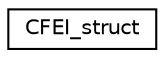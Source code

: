 digraph "Graphical Class Hierarchy"
{
 // LATEX_PDF_SIZE
  edge [fontname="Helvetica",fontsize="10",labelfontname="Helvetica",labelfontsize="10"];
  node [fontname="Helvetica",fontsize="10",shape=record];
  rankdir="LR";
  Node0 [label="CFEI_struct",height=0.2,width=0.4,color="black", fillcolor="white", style="filled",URL="$struct_c_f_e_i__struct.html",tooltip=" "];
}
